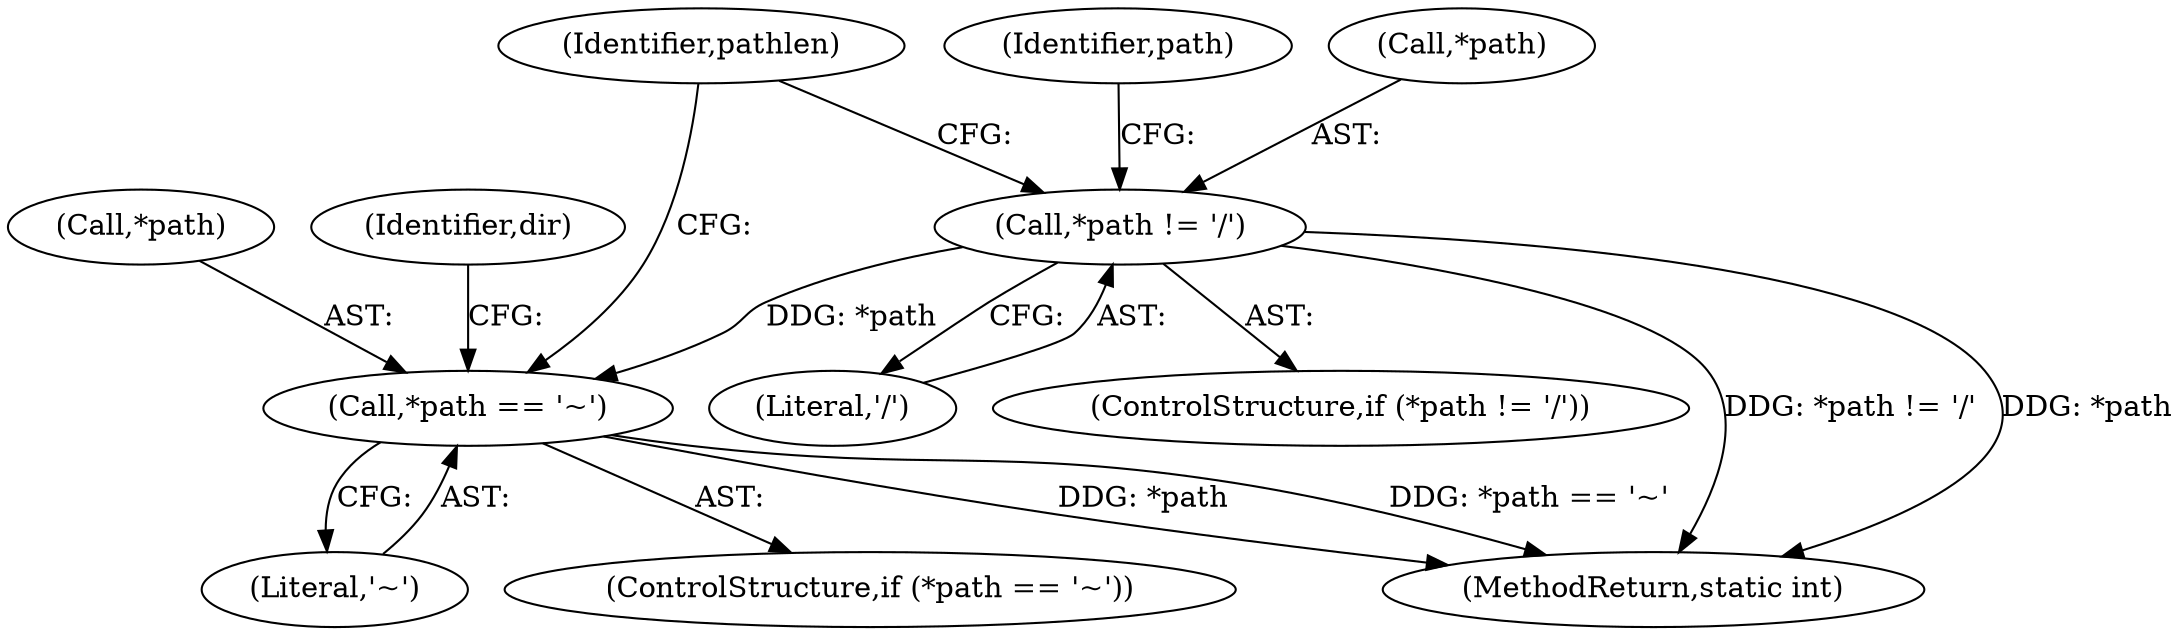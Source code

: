 digraph "0_proftpd_349addc3be4fcdad9bd4ec01ad1ccd916c898ed8@pointer" {
"1000233" [label="(Call,*path != '/')"];
"1000239" [label="(Call,*path == '~')"];
"1000238" [label="(ControlStructure,if (*path == '~'))"];
"1000361" [label="(MethodReturn,static int)"];
"1000240" [label="(Call,*path)"];
"1000236" [label="(Literal,'/')"];
"1000232" [label="(ControlStructure,if (*path != '/'))"];
"1000241" [label="(Identifier,path)"];
"1000247" [label="(Identifier,dir)"];
"1000233" [label="(Call,*path != '/')"];
"1000239" [label="(Call,*path == '~')"];
"1000242" [label="(Literal,'~')"];
"1000234" [label="(Call,*path)"];
"1000262" [label="(Identifier,pathlen)"];
"1000233" -> "1000232"  [label="AST: "];
"1000233" -> "1000236"  [label="CFG: "];
"1000234" -> "1000233"  [label="AST: "];
"1000236" -> "1000233"  [label="AST: "];
"1000241" -> "1000233"  [label="CFG: "];
"1000262" -> "1000233"  [label="CFG: "];
"1000233" -> "1000361"  [label="DDG: *path != '/'"];
"1000233" -> "1000361"  [label="DDG: *path"];
"1000233" -> "1000239"  [label="DDG: *path"];
"1000239" -> "1000238"  [label="AST: "];
"1000239" -> "1000242"  [label="CFG: "];
"1000240" -> "1000239"  [label="AST: "];
"1000242" -> "1000239"  [label="AST: "];
"1000247" -> "1000239"  [label="CFG: "];
"1000262" -> "1000239"  [label="CFG: "];
"1000239" -> "1000361"  [label="DDG: *path == '~'"];
"1000239" -> "1000361"  [label="DDG: *path"];
}
